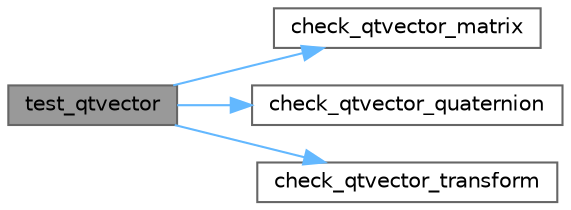 digraph "test_qtvector"
{
 // LATEX_PDF_SIZE
  bgcolor="transparent";
  edge [fontname=Helvetica,fontsize=10,labelfontname=Helvetica,labelfontsize=10];
  node [fontname=Helvetica,fontsize=10,shape=box,height=0.2,width=0.4];
  rankdir="LR";
  Node1 [id="Node000001",label="test_qtvector",height=0.2,width=0.4,color="gray40", fillcolor="grey60", style="filled", fontcolor="black",tooltip=" "];
  Node1 -> Node2 [id="edge1_Node000001_Node000002",color="steelblue1",style="solid",tooltip=" "];
  Node2 [id="Node000002",label="check_qtvector_matrix",height=0.2,width=0.4,color="grey40", fillcolor="white", style="filled",URL="$qtvector_8cpp.html#a135c84a5fd7ad212298b7855f0c39447",tooltip=" "];
  Node1 -> Node3 [id="edge2_Node000001_Node000003",color="steelblue1",style="solid",tooltip=" "];
  Node3 [id="Node000003",label="check_qtvector_quaternion",height=0.2,width=0.4,color="grey40", fillcolor="white", style="filled",URL="$qtvector_8cpp.html#a05334282054c169693c87ed4354b5c60",tooltip=" "];
  Node1 -> Node4 [id="edge3_Node000001_Node000004",color="steelblue1",style="solid",tooltip=" "];
  Node4 [id="Node000004",label="check_qtvector_transform",height=0.2,width=0.4,color="grey40", fillcolor="white", style="filled",URL="$qtvector_8cpp.html#a9f74d57ba151d47f4c8fe5e4adf3778f",tooltip=" "];
}
